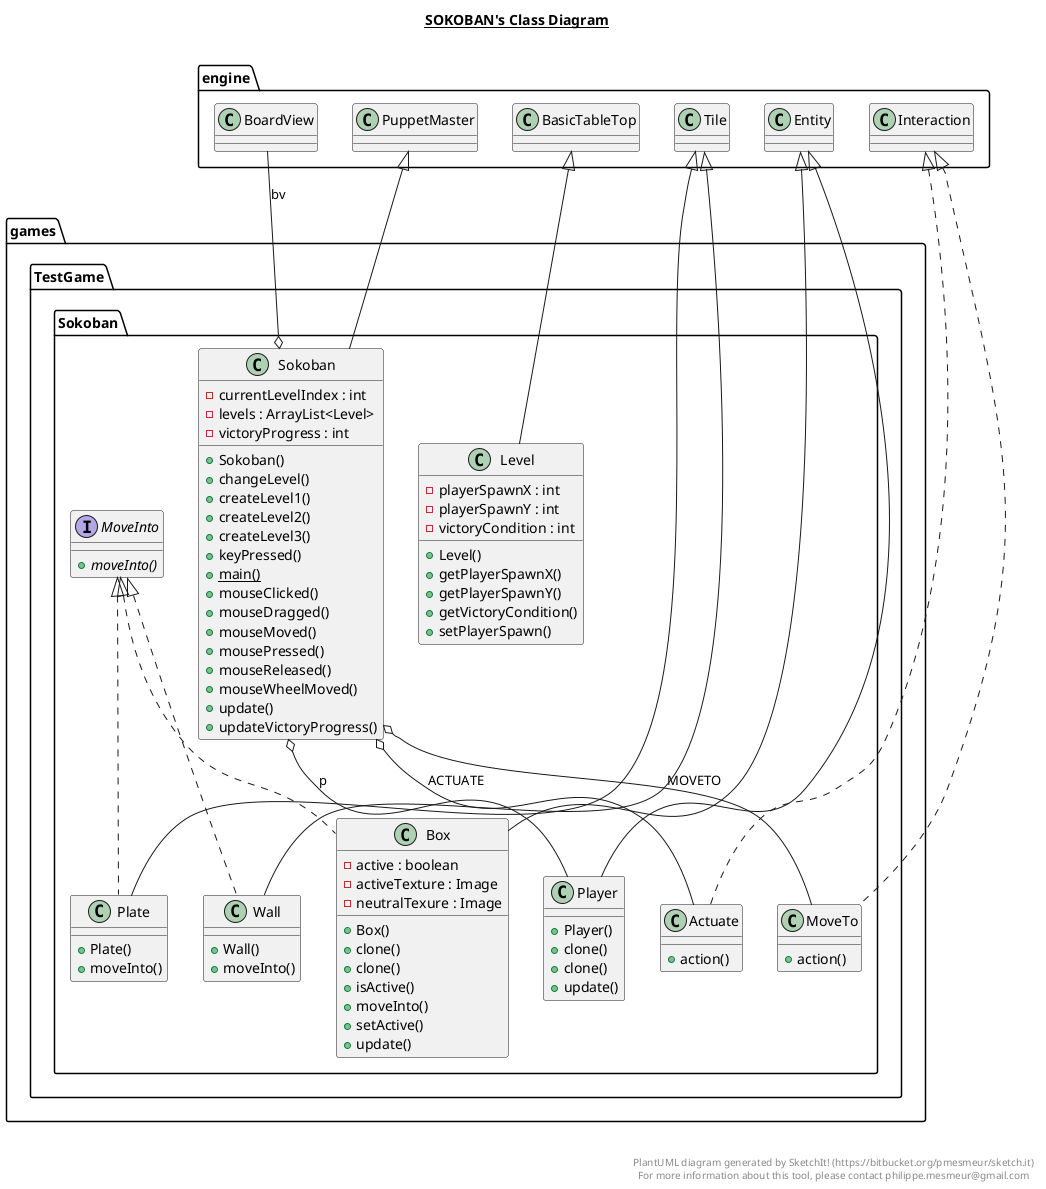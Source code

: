 @startuml

title __SOKOBAN's Class Diagram__\n

  namespace games.TestGame {
    namespace Sokoban {
      class games.TestGame.Sokoban.Actuate {
          + action()
      }
    }
  }
  

  namespace games.TestGame {
    namespace Sokoban {
      class games.TestGame.Sokoban.Box {
          - active : boolean
          - activeTexture : Image
          - neutralTexure : Image
          + Box()
          + clone()
          + clone()
          + isActive()
          + moveInto()
          + setActive()
          + update()
      }
    }
  }
  

  namespace games.TestGame {
    namespace Sokoban {
      class games.TestGame.Sokoban.Level {
          - playerSpawnX : int
          - playerSpawnY : int
          - victoryCondition : int
          + Level()
          + getPlayerSpawnX()
          + getPlayerSpawnY()
          + getVictoryCondition()
          + setPlayerSpawn()
      }
    }
  }
  

  namespace games.TestGame {
    namespace Sokoban {
      interface games.TestGame.Sokoban.MoveInto {
          {abstract} + moveInto()
      }
    }
  }
  

  namespace games.TestGame {
    namespace Sokoban {
      class games.TestGame.Sokoban.MoveTo {
          + action()
      }
    }
  }
  

  namespace games.TestGame {
    namespace Sokoban {
      class games.TestGame.Sokoban.Plate {
          + Plate()
          + moveInto()
      }
    }
  }
  

  namespace games.TestGame {
    namespace Sokoban {
      class games.TestGame.Sokoban.Player {
          + Player()
          + clone()
          + clone()
          + update()
      }
    }
  }
  

  namespace games.TestGame {
    namespace Sokoban {
      class games.TestGame.Sokoban.Sokoban {
          - currentLevelIndex : int
          - levels : ArrayList<Level>
          - victoryProgress : int
          + Sokoban()
          + changeLevel()
          + createLevel1()
          + createLevel2()
          + createLevel3()
          + keyPressed()
          {static} + main()
          + mouseClicked()
          + mouseDragged()
          + mouseMoved()
          + mousePressed()
          + mouseReleased()
          + mouseWheelMoved()
          + update()
          + updateVictoryProgress()
      }
    }
  }
  

  namespace games.TestGame {
    namespace Sokoban {
      class games.TestGame.Sokoban.Wall {
          + Wall()
          + moveInto()
      }
    }
  }
  

  games.TestGame.Sokoban.Actuate .up.|> engine.Interaction
  games.TestGame.Sokoban.Box .up.|> games.TestGame.Sokoban.MoveInto
  games.TestGame.Sokoban.Box -up-|> engine.Entity
  games.TestGame.Sokoban.Level -up-|> engine.BasicTableTop
  games.TestGame.Sokoban.MoveTo .up.|> engine.Interaction
  games.TestGame.Sokoban.Plate .up.|> games.TestGame.Sokoban.MoveInto
  games.TestGame.Sokoban.Plate -up-|> engine.Tile
  games.TestGame.Sokoban.Player -up-|> engine.Entity
  games.TestGame.Sokoban.Sokoban -up-|> engine.PuppetMaster
  games.TestGame.Sokoban.Sokoban o-- games.TestGame.Sokoban.Actuate : ACTUATE
  games.TestGame.Sokoban.Sokoban o-- games.TestGame.Sokoban.MoveTo : MOVETO
  games.TestGame.Sokoban.Sokoban o-- engine.BoardView : bv
  games.TestGame.Sokoban.Sokoban o-- games.TestGame.Sokoban.Player : p
  games.TestGame.Sokoban.Wall .up.|> games.TestGame.Sokoban.MoveInto
  games.TestGame.Sokoban.Wall -up-|> engine.Tile


right footer


PlantUML diagram generated by SketchIt! (https://bitbucket.org/pmesmeur/sketch.it)
For more information about this tool, please contact philippe.mesmeur@gmail.com
endfooter

@enduml
